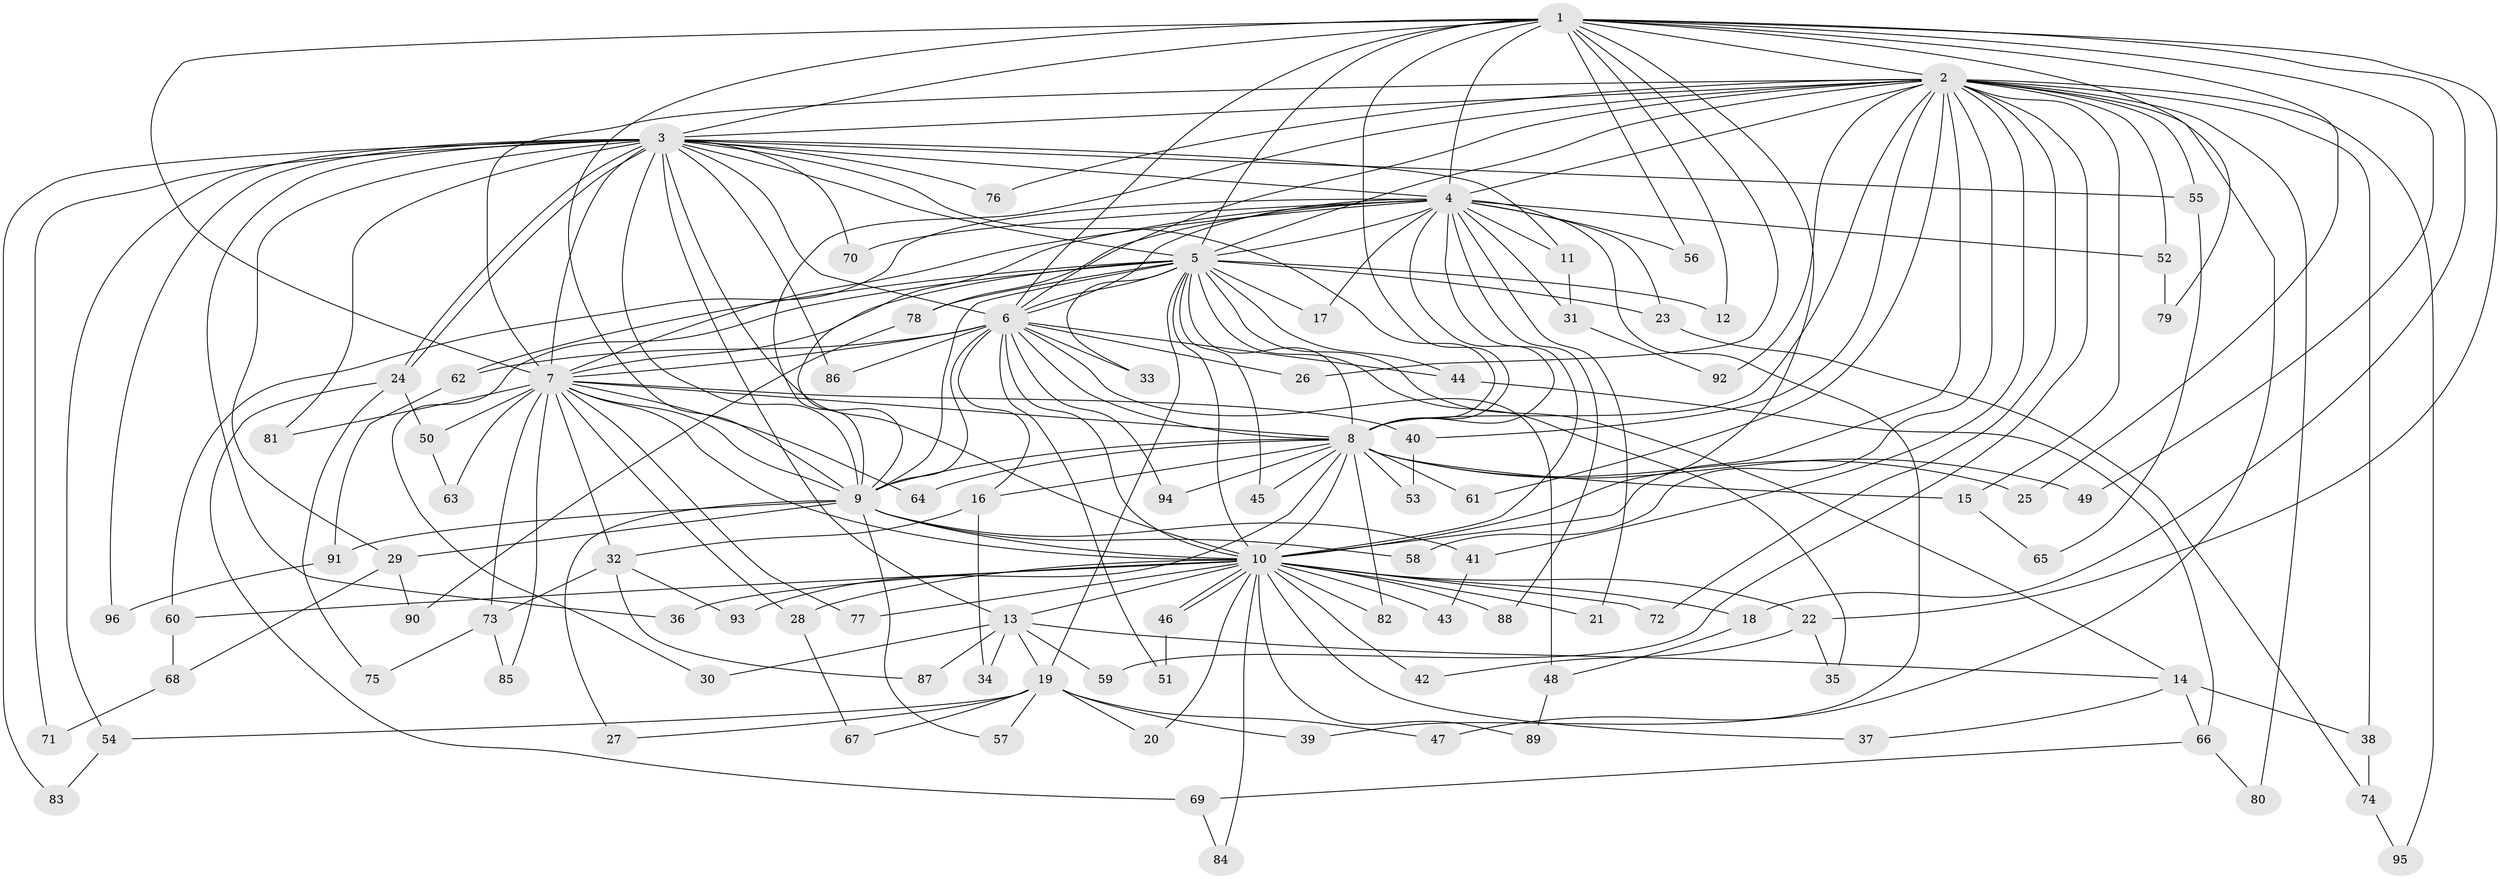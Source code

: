 // Generated by graph-tools (version 1.1) at 2025/49/03/09/25 03:49:30]
// undirected, 96 vertices, 217 edges
graph export_dot {
graph [start="1"]
  node [color=gray90,style=filled];
  1;
  2;
  3;
  4;
  5;
  6;
  7;
  8;
  9;
  10;
  11;
  12;
  13;
  14;
  15;
  16;
  17;
  18;
  19;
  20;
  21;
  22;
  23;
  24;
  25;
  26;
  27;
  28;
  29;
  30;
  31;
  32;
  33;
  34;
  35;
  36;
  37;
  38;
  39;
  40;
  41;
  42;
  43;
  44;
  45;
  46;
  47;
  48;
  49;
  50;
  51;
  52;
  53;
  54;
  55;
  56;
  57;
  58;
  59;
  60;
  61;
  62;
  63;
  64;
  65;
  66;
  67;
  68;
  69;
  70;
  71;
  72;
  73;
  74;
  75;
  76;
  77;
  78;
  79;
  80;
  81;
  82;
  83;
  84;
  85;
  86;
  87;
  88;
  89;
  90;
  91;
  92;
  93;
  94;
  95;
  96;
  1 -- 2;
  1 -- 3;
  1 -- 4;
  1 -- 5;
  1 -- 6;
  1 -- 7;
  1 -- 8;
  1 -- 9;
  1 -- 10;
  1 -- 12;
  1 -- 18;
  1 -- 22;
  1 -- 25;
  1 -- 26;
  1 -- 49;
  1 -- 56;
  1 -- 79;
  2 -- 3;
  2 -- 4;
  2 -- 5;
  2 -- 6;
  2 -- 7;
  2 -- 8;
  2 -- 9;
  2 -- 10;
  2 -- 15;
  2 -- 38;
  2 -- 40;
  2 -- 41;
  2 -- 47;
  2 -- 52;
  2 -- 55;
  2 -- 58;
  2 -- 59;
  2 -- 61;
  2 -- 72;
  2 -- 76;
  2 -- 80;
  2 -- 92;
  2 -- 95;
  3 -- 4;
  3 -- 5;
  3 -- 6;
  3 -- 7;
  3 -- 8;
  3 -- 9;
  3 -- 10;
  3 -- 11;
  3 -- 13;
  3 -- 24;
  3 -- 24;
  3 -- 29;
  3 -- 36;
  3 -- 54;
  3 -- 55;
  3 -- 70;
  3 -- 71;
  3 -- 76;
  3 -- 81;
  3 -- 83;
  3 -- 86;
  3 -- 96;
  4 -- 5;
  4 -- 6;
  4 -- 7;
  4 -- 8;
  4 -- 9;
  4 -- 10;
  4 -- 11;
  4 -- 17;
  4 -- 21;
  4 -- 23;
  4 -- 31;
  4 -- 39;
  4 -- 52;
  4 -- 56;
  4 -- 60;
  4 -- 70;
  4 -- 78;
  4 -- 88;
  5 -- 6;
  5 -- 7;
  5 -- 8;
  5 -- 9;
  5 -- 10;
  5 -- 12;
  5 -- 14;
  5 -- 17;
  5 -- 19;
  5 -- 23;
  5 -- 30;
  5 -- 33;
  5 -- 35;
  5 -- 44;
  5 -- 45;
  5 -- 62;
  5 -- 78;
  6 -- 7;
  6 -- 8;
  6 -- 9;
  6 -- 10;
  6 -- 16;
  6 -- 26;
  6 -- 33;
  6 -- 44;
  6 -- 48;
  6 -- 51;
  6 -- 62;
  6 -- 86;
  6 -- 94;
  7 -- 8;
  7 -- 9;
  7 -- 10;
  7 -- 28;
  7 -- 32;
  7 -- 40;
  7 -- 50;
  7 -- 63;
  7 -- 64;
  7 -- 73;
  7 -- 77;
  7 -- 81;
  7 -- 85;
  8 -- 9;
  8 -- 10;
  8 -- 15;
  8 -- 16;
  8 -- 25;
  8 -- 45;
  8 -- 49;
  8 -- 53;
  8 -- 61;
  8 -- 64;
  8 -- 82;
  8 -- 93;
  8 -- 94;
  9 -- 10;
  9 -- 27;
  9 -- 29;
  9 -- 41;
  9 -- 57;
  9 -- 58;
  9 -- 91;
  10 -- 13;
  10 -- 18;
  10 -- 20;
  10 -- 21;
  10 -- 22;
  10 -- 28;
  10 -- 36;
  10 -- 37;
  10 -- 42;
  10 -- 43;
  10 -- 46;
  10 -- 46;
  10 -- 60;
  10 -- 72;
  10 -- 77;
  10 -- 82;
  10 -- 84;
  10 -- 88;
  10 -- 89;
  11 -- 31;
  13 -- 14;
  13 -- 19;
  13 -- 30;
  13 -- 34;
  13 -- 59;
  13 -- 87;
  14 -- 37;
  14 -- 38;
  14 -- 66;
  15 -- 65;
  16 -- 32;
  16 -- 34;
  18 -- 48;
  19 -- 20;
  19 -- 27;
  19 -- 39;
  19 -- 47;
  19 -- 54;
  19 -- 57;
  19 -- 67;
  22 -- 35;
  22 -- 42;
  23 -- 74;
  24 -- 50;
  24 -- 69;
  24 -- 75;
  28 -- 67;
  29 -- 68;
  29 -- 90;
  31 -- 92;
  32 -- 73;
  32 -- 87;
  32 -- 93;
  38 -- 74;
  40 -- 53;
  41 -- 43;
  44 -- 66;
  46 -- 51;
  48 -- 89;
  50 -- 63;
  52 -- 79;
  54 -- 83;
  55 -- 65;
  60 -- 68;
  62 -- 91;
  66 -- 69;
  66 -- 80;
  68 -- 71;
  69 -- 84;
  73 -- 75;
  73 -- 85;
  74 -- 95;
  78 -- 90;
  91 -- 96;
}
